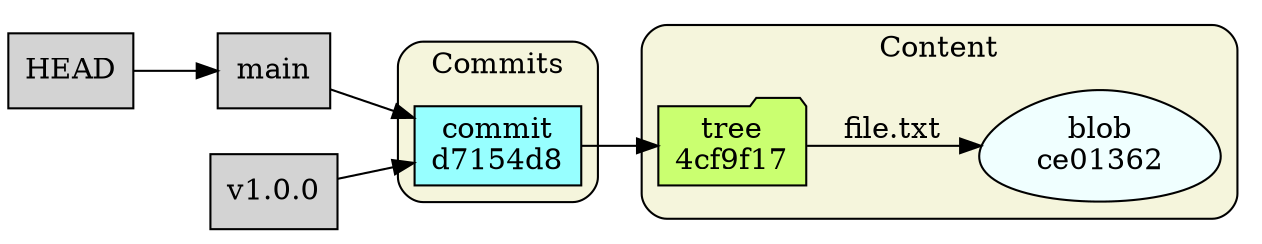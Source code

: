 digraph G {
nodesep=.3;
ranksep=.5;
node [style=filled];
rankdir=LR;
subgraph cluster_Content {
label="Content";
style="rounded";
bgcolor=beige;
"4cf9f17" [label="tree
4cf9f17",fillcolor=darkolivegreen1,shape=folder];
"4cf9f17" -> "ce01362" [label="file.txt"];
"ce01362" [label="blob
ce01362",fillcolor=azure,shape=egg];

}
subgraph cluster_Commits {
label="Commits";
style="rounded";
bgcolor=beige;
"d7154d8" [label="commit
d7154d8",fillcolor=darkslategray1,shape=rect];
"d7154d8" -> "4cf9f17" [label=""];
}
"HEAD" [shape=rect];
"HEAD" -> "main";
"main" [shape=rect];
"main" -> "d7154d8";
"v1.0.0" [shape=rect];
"v1.0.0" -> "d7154d8";
}

